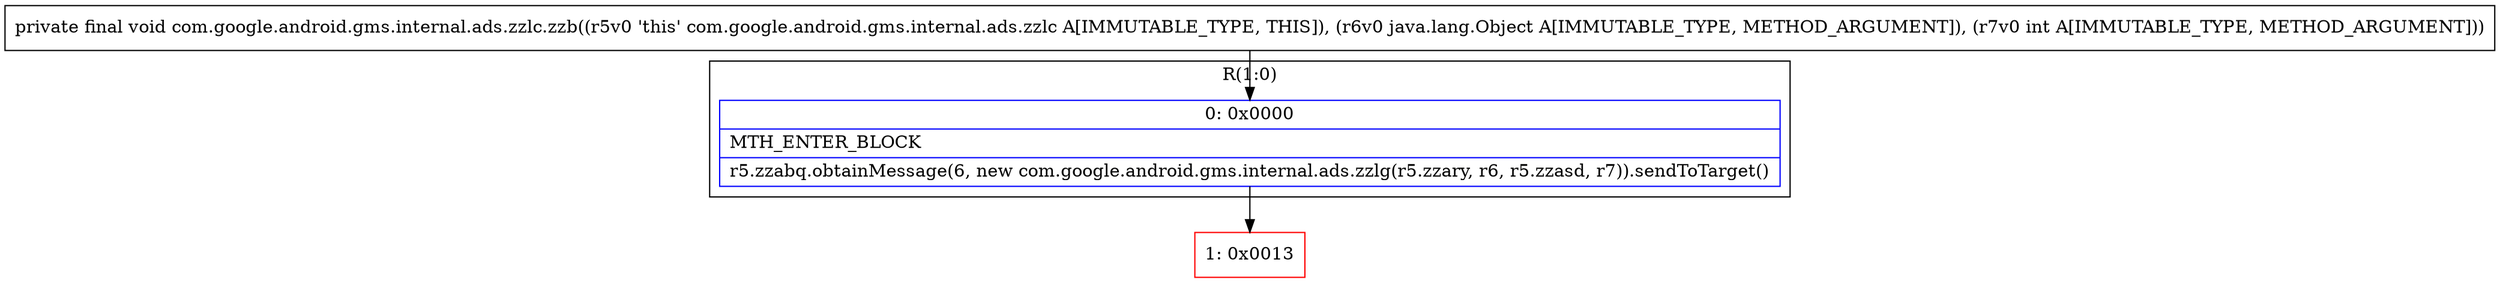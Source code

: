 digraph "CFG forcom.google.android.gms.internal.ads.zzlc.zzb(Ljava\/lang\/Object;I)V" {
subgraph cluster_Region_1504935990 {
label = "R(1:0)";
node [shape=record,color=blue];
Node_0 [shape=record,label="{0\:\ 0x0000|MTH_ENTER_BLOCK\l|r5.zzabq.obtainMessage(6, new com.google.android.gms.internal.ads.zzlg(r5.zzary, r6, r5.zzasd, r7)).sendToTarget()\l}"];
}
Node_1 [shape=record,color=red,label="{1\:\ 0x0013}"];
MethodNode[shape=record,label="{private final void com.google.android.gms.internal.ads.zzlc.zzb((r5v0 'this' com.google.android.gms.internal.ads.zzlc A[IMMUTABLE_TYPE, THIS]), (r6v0 java.lang.Object A[IMMUTABLE_TYPE, METHOD_ARGUMENT]), (r7v0 int A[IMMUTABLE_TYPE, METHOD_ARGUMENT])) }"];
MethodNode -> Node_0;
Node_0 -> Node_1;
}

